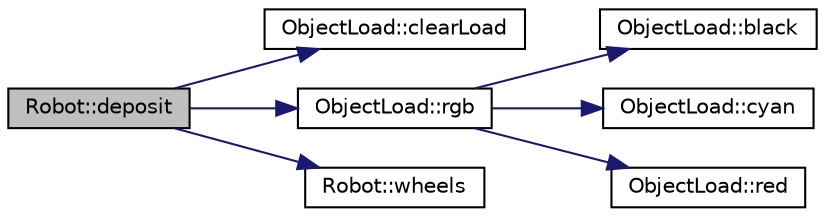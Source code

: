 digraph "Robot::deposit"
{
 // LATEX_PDF_SIZE
  edge [fontname="Helvetica",fontsize="10",labelfontname="Helvetica",labelfontsize="10"];
  node [fontname="Helvetica",fontsize="10",shape=record];
  rankdir="LR";
  Node1 [label="Robot::deposit",height=0.2,width=0.4,color="black", fillcolor="grey75", style="filled", fontcolor="black",tooltip="deposits"];
  Node1 -> Node2 [color="midnightblue",fontsize="10",style="solid",fontname="Helvetica"];
  Node2 [label="ObjectLoad::clearLoad",height=0.2,width=0.4,color="black", fillcolor="white", style="filled",URL="$class_object_load.html#a95afea89ae89262ad8c01a6180bd27eb",tooltip=" "];
  Node1 -> Node3 [color="midnightblue",fontsize="10",style="solid",fontname="Helvetica"];
  Node3 [label="ObjectLoad::rgb",height=0.2,width=0.4,color="black", fillcolor="white", style="filled",URL="$class_object_load.html#a8f9d9674889ba7c9e49bcddee4d42017",tooltip=" "];
  Node3 -> Node4 [color="midnightblue",fontsize="10",style="solid",fontname="Helvetica"];
  Node4 [label="ObjectLoad::black",height=0.2,width=0.4,color="black", fillcolor="white", style="filled",URL="$class_object_load.html#ace19a0a3db1341917e23f89adaa651a6",tooltip=" "];
  Node3 -> Node5 [color="midnightblue",fontsize="10",style="solid",fontname="Helvetica"];
  Node5 [label="ObjectLoad::cyan",height=0.2,width=0.4,color="black", fillcolor="white", style="filled",URL="$class_object_load.html#ab40ec3ba11297aa9d5db01991fd55bac",tooltip=" "];
  Node3 -> Node6 [color="midnightblue",fontsize="10",style="solid",fontname="Helvetica"];
  Node6 [label="ObjectLoad::red",height=0.2,width=0.4,color="black", fillcolor="white", style="filled",URL="$class_object_load.html#a594a74d89f15e74b2e7d3e6bd5fc8721",tooltip=" "];
  Node1 -> Node7 [color="midnightblue",fontsize="10",style="solid",fontname="Helvetica"];
  Node7 [label="Robot::wheels",height=0.2,width=0.4,color="black", fillcolor="white", style="filled",URL="$class_robot.html#a56d2661cb822912575d2cd479d08779e",tooltip="controls the robots wheels"];
}
